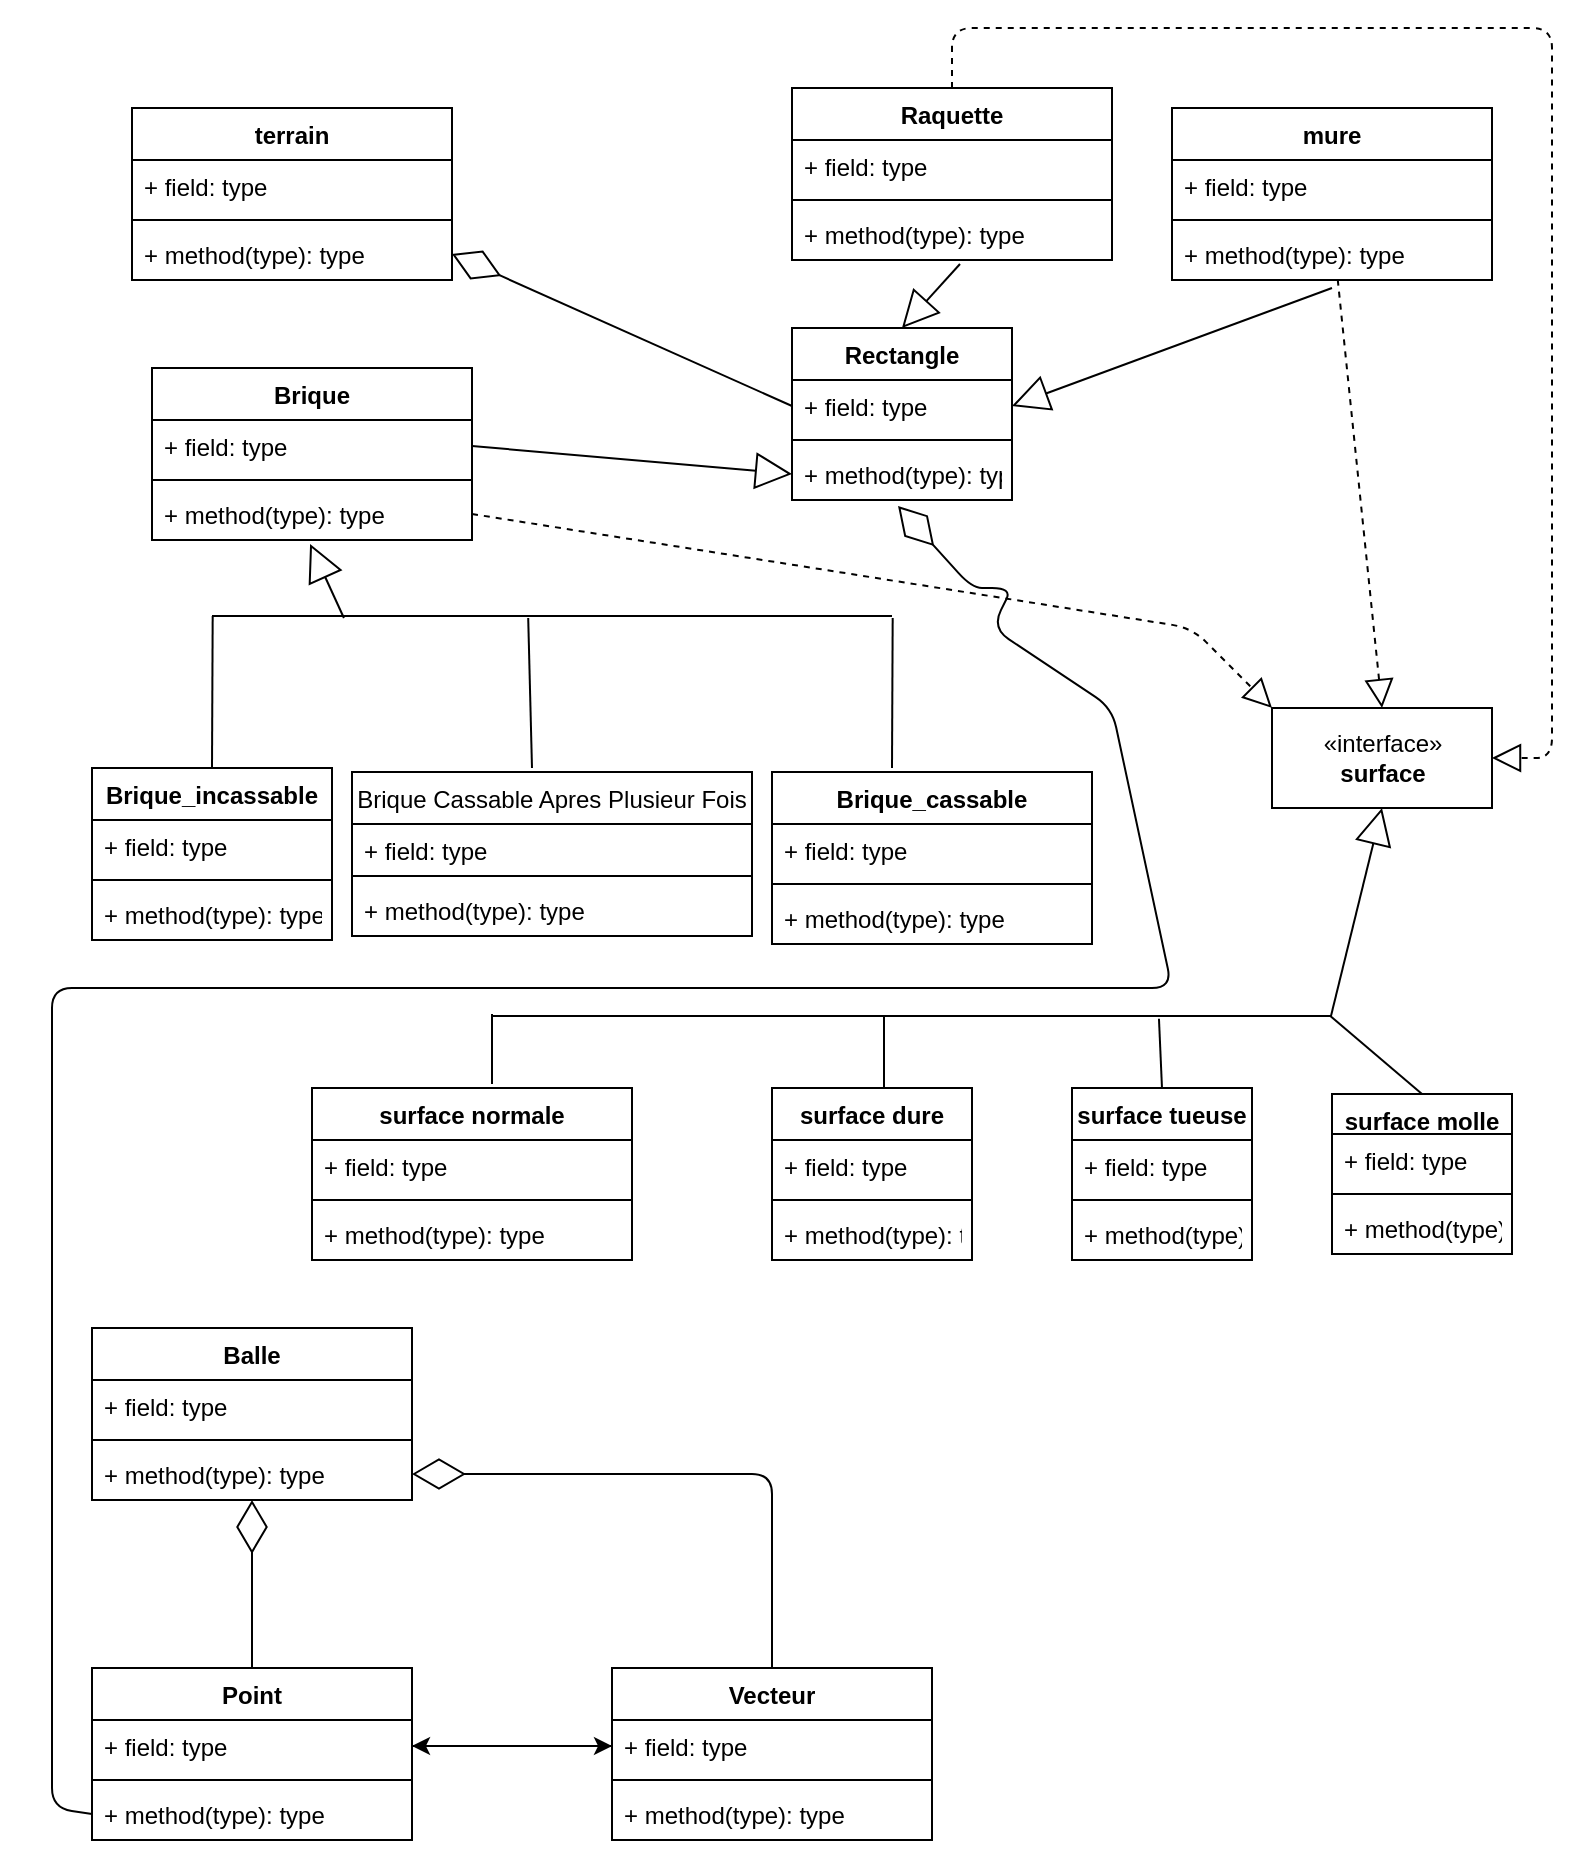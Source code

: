 <mxfile version="13.3.5" type="device"><diagram id="7EAhHd6nvV72Azc0ifNJ" name="Page-1"><mxGraphModel dx="1092" dy="495" grid="1" gridSize="10" guides="1" tooltips="1" connect="1" arrows="1" fold="1" page="1" pageScale="1" pageWidth="827" pageHeight="1169" math="0" shadow="0"><root><mxCell id="0"/><mxCell id="1" parent="0"/><mxCell id="uCddSlwzztI6S-4TWlUA-39" value="" style="endArrow=diamondThin;endFill=0;endSize=24;html=1;exitX=0;exitY=0.5;exitDx=0;exitDy=0;entryX=1;entryY=0.5;entryDx=0;entryDy=0;" parent="1" source="ajzGJKB4eoWRA0TkNDw6-2" target="uCddSlwzztI6S-4TWlUA-37" edge="1"><mxGeometry width="160" relative="1" as="geometry"><mxPoint x="330" y="300" as="sourcePoint"/><mxPoint x="242" y="206" as="targetPoint"/></mxGeometry></mxCell><mxCell id="uCddSlwzztI6S-4TWlUA-42" value="" style="line;strokeWidth=1;fillColor=none;align=left;verticalAlign=middle;spacingTop=-1;spacingLeft=3;spacingRight=3;rotatable=0;labelPosition=right;points=[];portConstraint=eastwest;" parent="1" vertex="1"><mxGeometry x="120" y="370" width="340" height="8" as="geometry"/></mxCell><mxCell id="uCddSlwzztI6S-4TWlUA-43" value="" style="endArrow=block;endSize=16;endFill=0;html=1;entryX=0.494;entryY=1.077;entryDx=0;entryDy=0;entryPerimeter=0;exitX=0.194;exitY=0.625;exitDx=0;exitDy=0;exitPerimeter=0;" parent="1" source="uCddSlwzztI6S-4TWlUA-42" target="uCddSlwzztI6S-4TWlUA-4" edge="1"><mxGeometry x="-0.378" y="94" width="160" relative="1" as="geometry"><mxPoint x="169" y="376" as="sourcePoint"/><mxPoint x="490" y="360" as="targetPoint"/><mxPoint y="-1" as="offset"/></mxGeometry></mxCell><mxCell id="uCddSlwzztI6S-4TWlUA-46" value="" style="endArrow=none;html=1;rounded=0;exitX=0.5;exitY=0;exitDx=0;exitDy=0;entryX=0.001;entryY=0.5;entryDx=0;entryDy=0;entryPerimeter=0;" parent="1" source="uCddSlwzztI6S-4TWlUA-5" target="uCddSlwzztI6S-4TWlUA-42" edge="1"><mxGeometry relative="1" as="geometry"><mxPoint x="330" y="360" as="sourcePoint"/><mxPoint x="80" y="370" as="targetPoint"/></mxGeometry></mxCell><mxCell id="uCddSlwzztI6S-4TWlUA-47" value="" style="endArrow=none;html=1;rounded=0;entryX=0.465;entryY=0.625;entryDx=0;entryDy=0;entryPerimeter=0;exitX=0.5;exitY=0;exitDx=0;exitDy=0;" parent="1" target="uCddSlwzztI6S-4TWlUA-42" edge="1"><mxGeometry relative="1" as="geometry"><mxPoint x="280" y="450" as="sourcePoint"/><mxPoint x="260" y="390" as="targetPoint"/></mxGeometry></mxCell><mxCell id="uCddSlwzztI6S-4TWlUA-48" value="" style="endArrow=none;html=1;rounded=0;entryX=1.001;entryY=0.625;entryDx=0;entryDy=0;entryPerimeter=0;" parent="1" target="uCddSlwzztI6S-4TWlUA-42" edge="1"><mxGeometry relative="1" as="geometry"><mxPoint x="460" y="450" as="sourcePoint"/><mxPoint x="480" y="377" as="targetPoint"/></mxGeometry></mxCell><mxCell id="ddkPmVPPtM57FGAbjqbJ-20" value="" style="line;strokeWidth=1;fillColor=none;align=left;verticalAlign=middle;spacingTop=-1;spacingLeft=3;spacingRight=3;rotatable=0;labelPosition=right;points=[];portConstraint=eastwest;" parent="1" vertex="1"><mxGeometry x="260" y="570" width="420" height="8" as="geometry"/></mxCell><mxCell id="ddkPmVPPtM57FGAbjqbJ-21" value="" style="endArrow=none;html=1;rounded=0;" parent="1" edge="1"><mxGeometry relative="1" as="geometry"><mxPoint x="456" y="610" as="sourcePoint"/><mxPoint x="456" y="574" as="targetPoint"/></mxGeometry></mxCell><mxCell id="ddkPmVPPtM57FGAbjqbJ-22" value="" style="endArrow=none;html=1;rounded=0;exitX=0.5;exitY=0;exitDx=0;exitDy=0;entryX=0.998;entryY=0.5;entryDx=0;entryDy=0;entryPerimeter=0;" parent="1" source="S2RIrQdnJPEuGVKFNJ4b-1" target="ddkPmVPPtM57FGAbjqbJ-20" edge="1"><mxGeometry relative="1" as="geometry"><mxPoint x="466" y="620" as="sourcePoint"/><mxPoint x="690" y="574" as="targetPoint"/></mxGeometry></mxCell><mxCell id="ddkPmVPPtM57FGAbjqbJ-23" value="" style="endArrow=none;html=1;rounded=0;entryX=0;entryY=0.375;entryDx=0;entryDy=0;entryPerimeter=0;" parent="1" target="ddkPmVPPtM57FGAbjqbJ-20" edge="1"><mxGeometry relative="1" as="geometry"><mxPoint x="260" y="608" as="sourcePoint"/><mxPoint x="262" y="580" as="targetPoint"/></mxGeometry></mxCell><mxCell id="ddkPmVPPtM57FGAbjqbJ-24" value="" style="endArrow=block;endSize=16;endFill=0;html=1;exitX=0.999;exitY=0.458;exitDx=0;exitDy=0;exitPerimeter=0;entryX=0.5;entryY=1;entryDx=0;entryDy=0;" parent="1" source="ddkPmVPPtM57FGAbjqbJ-20" target="S2RIrQdnJPEuGVKFNJ4b-20" edge="1"><mxGeometry x="-0.378" y="94" width="160" relative="1" as="geometry"><mxPoint x="179.84" y="385" as="sourcePoint"/><mxPoint x="699.989" y="486" as="targetPoint"/><mxPoint y="-1" as="offset"/></mxGeometry></mxCell><mxCell id="uCddSlwzztI6S-4TWlUA-34" value="terrain" style="swimlane;fontStyle=1;align=center;verticalAlign=top;childLayout=stackLayout;horizontal=1;startSize=26;horizontalStack=0;resizeParent=1;resizeParentMax=0;resizeLast=0;collapsible=1;marginBottom=0;" parent="1" vertex="1"><mxGeometry x="80" y="120" width="160" height="86" as="geometry"/></mxCell><mxCell id="uCddSlwzztI6S-4TWlUA-35" value="+ field: type" style="text;strokeColor=none;fillColor=none;align=left;verticalAlign=top;spacingLeft=4;spacingRight=4;overflow=hidden;rotatable=0;points=[[0,0.5],[1,0.5]];portConstraint=eastwest;" parent="uCddSlwzztI6S-4TWlUA-34" vertex="1"><mxGeometry y="26" width="160" height="26" as="geometry"/></mxCell><mxCell id="uCddSlwzztI6S-4TWlUA-36" value="" style="line;strokeWidth=1;fillColor=none;align=left;verticalAlign=middle;spacingTop=-1;spacingLeft=3;spacingRight=3;rotatable=0;labelPosition=right;points=[];portConstraint=eastwest;" parent="uCddSlwzztI6S-4TWlUA-34" vertex="1"><mxGeometry y="52" width="160" height="8" as="geometry"/></mxCell><mxCell id="uCddSlwzztI6S-4TWlUA-37" value="+ method(type): type" style="text;strokeColor=none;fillColor=none;align=left;verticalAlign=top;spacingLeft=4;spacingRight=4;overflow=hidden;rotatable=0;points=[[0,0.5],[1,0.5]];portConstraint=eastwest;" parent="uCddSlwzztI6S-4TWlUA-34" vertex="1"><mxGeometry y="60" width="160" height="26" as="geometry"/></mxCell><mxCell id="uCddSlwzztI6S-4TWlUA-22" value="mure" style="swimlane;fontStyle=1;align=center;verticalAlign=top;childLayout=stackLayout;horizontal=1;startSize=26;horizontalStack=0;resizeParent=1;resizeParentMax=0;resizeLast=0;collapsible=1;marginBottom=0;" parent="1" vertex="1"><mxGeometry x="600" y="120" width="160" height="86" as="geometry"/></mxCell><mxCell id="uCddSlwzztI6S-4TWlUA-23" value="+ field: type" style="text;strokeColor=none;fillColor=none;align=left;verticalAlign=top;spacingLeft=4;spacingRight=4;overflow=hidden;rotatable=0;points=[[0,0.5],[1,0.5]];portConstraint=eastwest;" parent="uCddSlwzztI6S-4TWlUA-22" vertex="1"><mxGeometry y="26" width="160" height="26" as="geometry"/></mxCell><mxCell id="uCddSlwzztI6S-4TWlUA-24" value="" style="line;strokeWidth=1;fillColor=none;align=left;verticalAlign=middle;spacingTop=-1;spacingLeft=3;spacingRight=3;rotatable=0;labelPosition=right;points=[];portConstraint=eastwest;" parent="uCddSlwzztI6S-4TWlUA-22" vertex="1"><mxGeometry y="52" width="160" height="8" as="geometry"/></mxCell><mxCell id="uCddSlwzztI6S-4TWlUA-25" value="+ method(type): type" style="text;strokeColor=none;fillColor=none;align=left;verticalAlign=top;spacingLeft=4;spacingRight=4;overflow=hidden;rotatable=0;points=[[0,0.5],[1,0.5]];portConstraint=eastwest;" parent="uCddSlwzztI6S-4TWlUA-22" vertex="1"><mxGeometry y="60" width="160" height="26" as="geometry"/></mxCell><mxCell id="uCddSlwzztI6S-4TWlUA-5" value="Brique_incassable" style="swimlane;fontStyle=1;align=center;verticalAlign=top;childLayout=stackLayout;horizontal=1;startSize=26;horizontalStack=0;resizeParent=1;resizeParentMax=0;resizeLast=0;collapsible=1;marginBottom=0;" parent="1" vertex="1"><mxGeometry x="60" y="450" width="120" height="86" as="geometry"/></mxCell><mxCell id="uCddSlwzztI6S-4TWlUA-6" value="+ field: type" style="text;strokeColor=none;fillColor=none;align=left;verticalAlign=top;spacingLeft=4;spacingRight=4;overflow=hidden;rotatable=0;points=[[0,0.5],[1,0.5]];portConstraint=eastwest;" parent="uCddSlwzztI6S-4TWlUA-5" vertex="1"><mxGeometry y="26" width="120" height="26" as="geometry"/></mxCell><mxCell id="uCddSlwzztI6S-4TWlUA-7" value="" style="line;strokeWidth=1;fillColor=none;align=left;verticalAlign=middle;spacingTop=-1;spacingLeft=3;spacingRight=3;rotatable=0;labelPosition=right;points=[];portConstraint=eastwest;" parent="uCddSlwzztI6S-4TWlUA-5" vertex="1"><mxGeometry y="52" width="120" height="8" as="geometry"/></mxCell><mxCell id="uCddSlwzztI6S-4TWlUA-8" value="+ method(type): type" style="text;strokeColor=none;fillColor=none;align=left;verticalAlign=top;spacingLeft=4;spacingRight=4;overflow=hidden;rotatable=0;points=[[0,0.5],[1,0.5]];portConstraint=eastwest;" parent="uCddSlwzztI6S-4TWlUA-5" vertex="1"><mxGeometry y="60" width="120" height="26" as="geometry"/></mxCell><mxCell id="uCddSlwzztI6S-4TWlUA-1" value="Brique" style="swimlane;fontStyle=1;align=center;verticalAlign=top;childLayout=stackLayout;horizontal=1;startSize=26;horizontalStack=0;resizeParent=1;resizeParentMax=0;resizeLast=0;collapsible=1;marginBottom=0;" parent="1" vertex="1"><mxGeometry x="90" y="250" width="160" height="86" as="geometry"/></mxCell><mxCell id="uCddSlwzztI6S-4TWlUA-2" value="+ field: type" style="text;strokeColor=none;fillColor=none;align=left;verticalAlign=top;spacingLeft=4;spacingRight=4;overflow=hidden;rotatable=0;points=[[0,0.5],[1,0.5]];portConstraint=eastwest;" parent="uCddSlwzztI6S-4TWlUA-1" vertex="1"><mxGeometry y="26" width="160" height="26" as="geometry"/></mxCell><mxCell id="uCddSlwzztI6S-4TWlUA-3" value="" style="line;strokeWidth=1;fillColor=none;align=left;verticalAlign=middle;spacingTop=-1;spacingLeft=3;spacingRight=3;rotatable=0;labelPosition=right;points=[];portConstraint=eastwest;" parent="uCddSlwzztI6S-4TWlUA-1" vertex="1"><mxGeometry y="52" width="160" height="8" as="geometry"/></mxCell><mxCell id="uCddSlwzztI6S-4TWlUA-4" value="+ method(type): type" style="text;strokeColor=none;fillColor=none;align=left;verticalAlign=top;spacingLeft=4;spacingRight=4;overflow=hidden;rotatable=0;points=[[0,0.5],[1,0.5]];portConstraint=eastwest;" parent="uCddSlwzztI6S-4TWlUA-1" vertex="1"><mxGeometry y="60" width="160" height="26" as="geometry"/></mxCell><mxCell id="uCddSlwzztI6S-4TWlUA-13" value="Brique_cassable" style="swimlane;fontStyle=1;align=center;verticalAlign=top;childLayout=stackLayout;horizontal=1;startSize=26;horizontalStack=0;resizeParent=1;resizeParentMax=0;resizeLast=0;collapsible=1;marginBottom=0;" parent="1" vertex="1"><mxGeometry x="400" y="452" width="160" height="86" as="geometry"/></mxCell><mxCell id="uCddSlwzztI6S-4TWlUA-14" value="+ field: type" style="text;strokeColor=none;fillColor=none;align=left;verticalAlign=top;spacingLeft=4;spacingRight=4;overflow=hidden;rotatable=0;points=[[0,0.5],[1,0.5]];portConstraint=eastwest;" parent="uCddSlwzztI6S-4TWlUA-13" vertex="1"><mxGeometry y="26" width="160" height="26" as="geometry"/></mxCell><mxCell id="uCddSlwzztI6S-4TWlUA-15" value="" style="line;strokeWidth=1;fillColor=none;align=left;verticalAlign=middle;spacingTop=-1;spacingLeft=3;spacingRight=3;rotatable=0;labelPosition=right;points=[];portConstraint=eastwest;" parent="uCddSlwzztI6S-4TWlUA-13" vertex="1"><mxGeometry y="52" width="160" height="8" as="geometry"/></mxCell><mxCell id="uCddSlwzztI6S-4TWlUA-16" value="+ method(type): type" style="text;strokeColor=none;fillColor=none;align=left;verticalAlign=top;spacingLeft=4;spacingRight=4;overflow=hidden;rotatable=0;points=[[0,0.5],[1,0.5]];portConstraint=eastwest;" parent="uCddSlwzztI6S-4TWlUA-13" vertex="1"><mxGeometry y="60" width="160" height="26" as="geometry"/></mxCell><mxCell id="uCddSlwzztI6S-4TWlUA-17" value="Brique Cassable Apres Plusieur Fois&#10;" style="swimlane;fontStyle=0;align=center;verticalAlign=top;childLayout=stackLayout;horizontal=1;startSize=26;horizontalStack=0;resizeParent=1;resizeParentMax=0;resizeLast=0;collapsible=1;marginBottom=0;" parent="1" vertex="1"><mxGeometry x="190" y="452" width="200" height="82" as="geometry"/></mxCell><mxCell id="uCddSlwzztI6S-4TWlUA-18" value="+ field: type" style="text;strokeColor=none;fillColor=none;align=left;verticalAlign=top;spacingLeft=4;spacingRight=4;overflow=hidden;rotatable=0;points=[[0,0.5],[1,0.5]];portConstraint=eastwest;" parent="uCddSlwzztI6S-4TWlUA-17" vertex="1"><mxGeometry y="26" width="200" height="22" as="geometry"/></mxCell><mxCell id="uCddSlwzztI6S-4TWlUA-19" value="" style="line;strokeWidth=1;fillColor=none;align=left;verticalAlign=middle;spacingTop=-1;spacingLeft=3;spacingRight=3;rotatable=0;labelPosition=right;points=[];portConstraint=eastwest;" parent="uCddSlwzztI6S-4TWlUA-17" vertex="1"><mxGeometry y="48" width="200" height="8" as="geometry"/></mxCell><mxCell id="uCddSlwzztI6S-4TWlUA-20" value="+ method(type): type" style="text;strokeColor=none;fillColor=none;align=left;verticalAlign=top;spacingLeft=4;spacingRight=4;overflow=hidden;rotatable=0;points=[[0,0.5],[1,0.5]];portConstraint=eastwest;" parent="uCddSlwzztI6S-4TWlUA-17" vertex="1"><mxGeometry y="56" width="200" height="26" as="geometry"/></mxCell><mxCell id="uCddSlwzztI6S-4TWlUA-30" value="Raquette" style="swimlane;fontStyle=1;align=center;verticalAlign=top;childLayout=stackLayout;horizontal=1;startSize=26;horizontalStack=0;resizeParent=1;resizeParentMax=0;resizeLast=0;collapsible=1;marginBottom=0;" parent="1" vertex="1"><mxGeometry x="410" y="110" width="160" height="86" as="geometry"/></mxCell><mxCell id="uCddSlwzztI6S-4TWlUA-31" value="+ field: type" style="text;strokeColor=none;fillColor=none;align=left;verticalAlign=top;spacingLeft=4;spacingRight=4;overflow=hidden;rotatable=0;points=[[0,0.5],[1,0.5]];portConstraint=eastwest;" parent="uCddSlwzztI6S-4TWlUA-30" vertex="1"><mxGeometry y="26" width="160" height="26" as="geometry"/></mxCell><mxCell id="uCddSlwzztI6S-4TWlUA-32" value="" style="line;strokeWidth=1;fillColor=none;align=left;verticalAlign=middle;spacingTop=-1;spacingLeft=3;spacingRight=3;rotatable=0;labelPosition=right;points=[];portConstraint=eastwest;" parent="uCddSlwzztI6S-4TWlUA-30" vertex="1"><mxGeometry y="52" width="160" height="8" as="geometry"/></mxCell><mxCell id="uCddSlwzztI6S-4TWlUA-33" value="+ method(type): type" style="text;strokeColor=none;fillColor=none;align=left;verticalAlign=top;spacingLeft=4;spacingRight=4;overflow=hidden;rotatable=0;points=[[0,0.5],[1,0.5]];portConstraint=eastwest;" parent="uCddSlwzztI6S-4TWlUA-30" vertex="1"><mxGeometry y="60" width="160" height="26" as="geometry"/></mxCell><mxCell id="ddkPmVPPtM57FGAbjqbJ-8" value="surface normale" style="swimlane;fontStyle=1;align=center;verticalAlign=top;childLayout=stackLayout;horizontal=1;startSize=26;horizontalStack=0;resizeParent=1;resizeParentMax=0;resizeLast=0;collapsible=1;marginBottom=0;" parent="1" vertex="1"><mxGeometry x="170" y="610" width="160" height="86" as="geometry"/></mxCell><mxCell id="ddkPmVPPtM57FGAbjqbJ-9" value="+ field: type" style="text;strokeColor=none;fillColor=none;align=left;verticalAlign=top;spacingLeft=4;spacingRight=4;overflow=hidden;rotatable=0;points=[[0,0.5],[1,0.5]];portConstraint=eastwest;" parent="ddkPmVPPtM57FGAbjqbJ-8" vertex="1"><mxGeometry y="26" width="160" height="26" as="geometry"/></mxCell><mxCell id="ddkPmVPPtM57FGAbjqbJ-10" value="" style="line;strokeWidth=1;fillColor=none;align=left;verticalAlign=middle;spacingTop=-1;spacingLeft=3;spacingRight=3;rotatable=0;labelPosition=right;points=[];portConstraint=eastwest;" parent="ddkPmVPPtM57FGAbjqbJ-8" vertex="1"><mxGeometry y="52" width="160" height="8" as="geometry"/></mxCell><mxCell id="ddkPmVPPtM57FGAbjqbJ-11" value="+ method(type): type" style="text;strokeColor=none;fillColor=none;align=left;verticalAlign=top;spacingLeft=4;spacingRight=4;overflow=hidden;rotatable=0;points=[[0,0.5],[1,0.5]];portConstraint=eastwest;" parent="ddkPmVPPtM57FGAbjqbJ-8" vertex="1"><mxGeometry y="60" width="160" height="26" as="geometry"/></mxCell><mxCell id="ajzGJKB4eoWRA0TkNDw6-1" value="Rectangle" style="swimlane;fontStyle=1;align=center;verticalAlign=top;childLayout=stackLayout;horizontal=1;startSize=26;horizontalStack=0;resizeParent=1;resizeParentMax=0;resizeLast=0;collapsible=1;marginBottom=0;" parent="1" vertex="1"><mxGeometry x="410" y="230" width="110" height="86" as="geometry"/></mxCell><mxCell id="ajzGJKB4eoWRA0TkNDw6-2" value="+ field: type" style="text;strokeColor=none;fillColor=none;align=left;verticalAlign=top;spacingLeft=4;spacingRight=4;overflow=hidden;rotatable=0;points=[[0,0.5],[1,0.5]];portConstraint=eastwest;" parent="ajzGJKB4eoWRA0TkNDw6-1" vertex="1"><mxGeometry y="26" width="110" height="26" as="geometry"/></mxCell><mxCell id="ajzGJKB4eoWRA0TkNDw6-3" value="" style="line;strokeWidth=1;fillColor=none;align=left;verticalAlign=middle;spacingTop=-1;spacingLeft=3;spacingRight=3;rotatable=0;labelPosition=right;points=[];portConstraint=eastwest;" parent="ajzGJKB4eoWRA0TkNDw6-1" vertex="1"><mxGeometry y="52" width="110" height="8" as="geometry"/></mxCell><mxCell id="ajzGJKB4eoWRA0TkNDw6-4" value="+ method(type): type" style="text;strokeColor=none;fillColor=none;align=left;verticalAlign=top;spacingLeft=4;spacingRight=4;overflow=hidden;rotatable=0;points=[[0,0.5],[1,0.5]];portConstraint=eastwest;" parent="ajzGJKB4eoWRA0TkNDw6-1" vertex="1"><mxGeometry y="60" width="110" height="26" as="geometry"/></mxCell><mxCell id="ddkPmVPPtM57FGAbjqbJ-34" value="Balle" style="swimlane;fontStyle=1;align=center;verticalAlign=top;childLayout=stackLayout;horizontal=1;startSize=26;horizontalStack=0;resizeParent=1;resizeParentMax=0;resizeLast=0;collapsible=1;marginBottom=0;" parent="1" vertex="1"><mxGeometry x="60" y="730" width="160" height="86" as="geometry"/></mxCell><mxCell id="ddkPmVPPtM57FGAbjqbJ-35" value="+ field: type" style="text;strokeColor=none;fillColor=none;align=left;verticalAlign=top;spacingLeft=4;spacingRight=4;overflow=hidden;rotatable=0;points=[[0,0.5],[1,0.5]];portConstraint=eastwest;" parent="ddkPmVPPtM57FGAbjqbJ-34" vertex="1"><mxGeometry y="26" width="160" height="26" as="geometry"/></mxCell><mxCell id="ddkPmVPPtM57FGAbjqbJ-36" value="" style="line;strokeWidth=1;fillColor=none;align=left;verticalAlign=middle;spacingTop=-1;spacingLeft=3;spacingRight=3;rotatable=0;labelPosition=right;points=[];portConstraint=eastwest;" parent="ddkPmVPPtM57FGAbjqbJ-34" vertex="1"><mxGeometry y="52" width="160" height="8" as="geometry"/></mxCell><mxCell id="ddkPmVPPtM57FGAbjqbJ-37" value="+ method(type): type" style="text;strokeColor=none;fillColor=none;align=left;verticalAlign=top;spacingLeft=4;spacingRight=4;overflow=hidden;rotatable=0;points=[[0,0.5],[1,0.5]];portConstraint=eastwest;" parent="ddkPmVPPtM57FGAbjqbJ-34" vertex="1"><mxGeometry y="60" width="160" height="26" as="geometry"/></mxCell><mxCell id="ddkPmVPPtM57FGAbjqbJ-38" value="Vecteur" style="swimlane;fontStyle=1;align=center;verticalAlign=top;childLayout=stackLayout;horizontal=1;startSize=26;horizontalStack=0;resizeParent=1;resizeParentMax=0;resizeLast=0;collapsible=1;marginBottom=0;" parent="1" vertex="1"><mxGeometry x="320" y="900" width="160" height="86" as="geometry"/></mxCell><mxCell id="ddkPmVPPtM57FGAbjqbJ-39" value="+ field: type" style="text;strokeColor=none;fillColor=none;align=left;verticalAlign=top;spacingLeft=4;spacingRight=4;overflow=hidden;rotatable=0;points=[[0,0.5],[1,0.5]];portConstraint=eastwest;" parent="ddkPmVPPtM57FGAbjqbJ-38" vertex="1"><mxGeometry y="26" width="160" height="26" as="geometry"/></mxCell><mxCell id="ddkPmVPPtM57FGAbjqbJ-40" value="" style="line;strokeWidth=1;fillColor=none;align=left;verticalAlign=middle;spacingTop=-1;spacingLeft=3;spacingRight=3;rotatable=0;labelPosition=right;points=[];portConstraint=eastwest;" parent="ddkPmVPPtM57FGAbjqbJ-38" vertex="1"><mxGeometry y="52" width="160" height="8" as="geometry"/></mxCell><mxCell id="ddkPmVPPtM57FGAbjqbJ-41" value="+ method(type): type" style="text;strokeColor=none;fillColor=none;align=left;verticalAlign=top;spacingLeft=4;spacingRight=4;overflow=hidden;rotatable=0;points=[[0,0.5],[1,0.5]];portConstraint=eastwest;" parent="ddkPmVPPtM57FGAbjqbJ-38" vertex="1"><mxGeometry y="60" width="160" height="26" as="geometry"/></mxCell><mxCell id="ddkPmVPPtM57FGAbjqbJ-46" value="" style="endArrow=diamondThin;endFill=0;endSize=24;html=1;" parent="1" source="ddkPmVPPtM57FGAbjqbJ-42" target="ddkPmVPPtM57FGAbjqbJ-37" edge="1"><mxGeometry width="160" relative="1" as="geometry"><mxPoint x="170.08" y="258.022" as="sourcePoint"/><mxPoint x="169.04" y="216" as="targetPoint"/><Array as="points"/></mxGeometry></mxCell><mxCell id="ddkPmVPPtM57FGAbjqbJ-42" value="Point" style="swimlane;fontStyle=1;align=center;verticalAlign=top;childLayout=stackLayout;horizontal=1;startSize=26;horizontalStack=0;resizeParent=1;resizeParentMax=0;resizeLast=0;collapsible=1;marginBottom=0;" parent="1" vertex="1"><mxGeometry x="60" y="900" width="160" height="86" as="geometry"/></mxCell><mxCell id="ddkPmVPPtM57FGAbjqbJ-43" value="+ field: type" style="text;strokeColor=none;fillColor=none;align=left;verticalAlign=top;spacingLeft=4;spacingRight=4;overflow=hidden;rotatable=0;points=[[0,0.5],[1,0.5]];portConstraint=eastwest;" parent="ddkPmVPPtM57FGAbjqbJ-42" vertex="1"><mxGeometry y="26" width="160" height="26" as="geometry"/></mxCell><mxCell id="ddkPmVPPtM57FGAbjqbJ-44" value="" style="line;strokeWidth=1;fillColor=none;align=left;verticalAlign=middle;spacingTop=-1;spacingLeft=3;spacingRight=3;rotatable=0;labelPosition=right;points=[];portConstraint=eastwest;" parent="ddkPmVPPtM57FGAbjqbJ-42" vertex="1"><mxGeometry y="52" width="160" height="8" as="geometry"/></mxCell><mxCell id="ddkPmVPPtM57FGAbjqbJ-45" value="+ method(type): type" style="text;strokeColor=none;fillColor=none;align=left;verticalAlign=top;spacingLeft=4;spacingRight=4;overflow=hidden;rotatable=0;points=[[0,0.5],[1,0.5]];portConstraint=eastwest;" parent="ddkPmVPPtM57FGAbjqbJ-42" vertex="1"><mxGeometry y="60" width="160" height="26" as="geometry"/></mxCell><mxCell id="ddkPmVPPtM57FGAbjqbJ-47" value="" style="endArrow=diamondThin;endFill=0;endSize=24;html=1;entryX=1;entryY=0.5;entryDx=0;entryDy=0;exitX=0.5;exitY=0;exitDx=0;exitDy=0;" parent="1" source="ddkPmVPPtM57FGAbjqbJ-38" target="ddkPmVPPtM57FGAbjqbJ-37" edge="1"><mxGeometry width="160" relative="1" as="geometry"><mxPoint x="340" y="894" as="sourcePoint"/><mxPoint x="340" y="810.0" as="targetPoint"/><Array as="points"><mxPoint x="400" y="803"/></Array></mxGeometry></mxCell><mxCell id="ddkPmVPPtM57FGAbjqbJ-12" value="surface dure" style="swimlane;fontStyle=1;align=center;verticalAlign=top;childLayout=stackLayout;horizontal=1;startSize=26;horizontalStack=0;resizeParent=1;resizeParentMax=0;resizeLast=0;collapsible=1;marginBottom=0;" parent="1" vertex="1"><mxGeometry x="400" y="610" width="100" height="86" as="geometry"/></mxCell><mxCell id="ddkPmVPPtM57FGAbjqbJ-13" value="+ field: type" style="text;strokeColor=none;fillColor=none;align=left;verticalAlign=top;spacingLeft=4;spacingRight=4;overflow=hidden;rotatable=0;points=[[0,0.5],[1,0.5]];portConstraint=eastwest;" parent="ddkPmVPPtM57FGAbjqbJ-12" vertex="1"><mxGeometry y="26" width="100" height="26" as="geometry"/></mxCell><mxCell id="ddkPmVPPtM57FGAbjqbJ-14" value="" style="line;strokeWidth=1;fillColor=none;align=left;verticalAlign=middle;spacingTop=-1;spacingLeft=3;spacingRight=3;rotatable=0;labelPosition=right;points=[];portConstraint=eastwest;" parent="ddkPmVPPtM57FGAbjqbJ-12" vertex="1"><mxGeometry y="52" width="100" height="8" as="geometry"/></mxCell><mxCell id="ddkPmVPPtM57FGAbjqbJ-15" value="+ method(type): type" style="text;strokeColor=none;fillColor=none;align=left;verticalAlign=top;spacingLeft=4;spacingRight=4;overflow=hidden;rotatable=0;points=[[0,0.5],[1,0.5]];portConstraint=eastwest;" parent="ddkPmVPPtM57FGAbjqbJ-12" vertex="1"><mxGeometry y="60" width="100" height="26" as="geometry"/></mxCell><mxCell id="ddkPmVPPtM57FGAbjqbJ-16" value="surface tueuse" style="swimlane;fontStyle=1;align=center;verticalAlign=top;childLayout=stackLayout;horizontal=1;startSize=26;horizontalStack=0;resizeParent=1;resizeParentMax=0;resizeLast=0;collapsible=1;marginBottom=0;" parent="1" vertex="1"><mxGeometry x="550" y="610" width="90" height="86" as="geometry"/></mxCell><mxCell id="ddkPmVPPtM57FGAbjqbJ-17" value="+ field: type" style="text;strokeColor=none;fillColor=none;align=left;verticalAlign=top;spacingLeft=4;spacingRight=4;overflow=hidden;rotatable=0;points=[[0,0.5],[1,0.5]];portConstraint=eastwest;" parent="ddkPmVPPtM57FGAbjqbJ-16" vertex="1"><mxGeometry y="26" width="90" height="26" as="geometry"/></mxCell><mxCell id="ddkPmVPPtM57FGAbjqbJ-18" value="" style="line;strokeWidth=1;fillColor=none;align=left;verticalAlign=middle;spacingTop=-1;spacingLeft=3;spacingRight=3;rotatable=0;labelPosition=right;points=[];portConstraint=eastwest;" parent="ddkPmVPPtM57FGAbjqbJ-16" vertex="1"><mxGeometry y="52" width="90" height="8" as="geometry"/></mxCell><mxCell id="ddkPmVPPtM57FGAbjqbJ-19" value="+ method(type): type" style="text;strokeColor=none;fillColor=none;align=left;verticalAlign=top;spacingLeft=4;spacingRight=4;overflow=hidden;rotatable=0;points=[[0,0.5],[1,0.5]];portConstraint=eastwest;" parent="ddkPmVPPtM57FGAbjqbJ-16" vertex="1"><mxGeometry y="60" width="90" height="26" as="geometry"/></mxCell><mxCell id="S2RIrQdnJPEuGVKFNJ4b-1" value="surface molle" style="swimlane;fontStyle=1;align=center;verticalAlign=top;childLayout=stackLayout;horizontal=1;startSize=20;horizontalStack=0;resizeParent=1;resizeParentMax=0;resizeLast=0;collapsible=1;marginBottom=0;" parent="1" vertex="1"><mxGeometry x="680" y="613" width="90" height="80" as="geometry"/></mxCell><mxCell id="S2RIrQdnJPEuGVKFNJ4b-2" value="+ field: type" style="text;strokeColor=none;fillColor=none;align=left;verticalAlign=top;spacingLeft=4;spacingRight=4;overflow=hidden;rotatable=0;points=[[0,0.5],[1,0.5]];portConstraint=eastwest;" parent="S2RIrQdnJPEuGVKFNJ4b-1" vertex="1"><mxGeometry y="20" width="90" height="26" as="geometry"/></mxCell><mxCell id="S2RIrQdnJPEuGVKFNJ4b-3" value="" style="line;strokeWidth=1;fillColor=none;align=left;verticalAlign=middle;spacingTop=-1;spacingLeft=3;spacingRight=3;rotatable=0;labelPosition=right;points=[];portConstraint=eastwest;" parent="S2RIrQdnJPEuGVKFNJ4b-1" vertex="1"><mxGeometry y="46" width="90" height="8" as="geometry"/></mxCell><mxCell id="S2RIrQdnJPEuGVKFNJ4b-4" value="+ method(type): type" style="text;strokeColor=none;fillColor=none;align=left;verticalAlign=top;spacingLeft=4;spacingRight=4;overflow=hidden;rotatable=0;points=[[0,0.5],[1,0.5]];portConstraint=eastwest;" parent="S2RIrQdnJPEuGVKFNJ4b-1" vertex="1"><mxGeometry y="54" width="90" height="26" as="geometry"/></mxCell><mxCell id="S2RIrQdnJPEuGVKFNJ4b-10" value="" style="endArrow=none;html=1;rounded=0;exitX=0.5;exitY=0;exitDx=0;exitDy=0;entryX=0.794;entryY=0.667;entryDx=0;entryDy=0;entryPerimeter=0;" parent="1" source="ddkPmVPPtM57FGAbjqbJ-16" target="ddkPmVPPtM57FGAbjqbJ-20" edge="1"><mxGeometry relative="1" as="geometry"><mxPoint x="735" y="623" as="sourcePoint"/><mxPoint x="595" y="590" as="targetPoint"/></mxGeometry></mxCell><mxCell id="S2RIrQdnJPEuGVKFNJ4b-11" value="" style="endArrow=block;dashed=1;endFill=0;endSize=12;html=1;exitX=1;exitY=0.5;exitDx=0;exitDy=0;entryX=0;entryY=0;entryDx=0;entryDy=0;" parent="1" source="uCddSlwzztI6S-4TWlUA-4" target="S2RIrQdnJPEuGVKFNJ4b-20" edge="1"><mxGeometry width="160" relative="1" as="geometry"><mxPoint x="260.0" y="299" as="sourcePoint"/><mxPoint x="630" y="400" as="targetPoint"/><Array as="points"><mxPoint x="610" y="380"/></Array></mxGeometry></mxCell><mxCell id="S2RIrQdnJPEuGVKFNJ4b-12" value="" style="endArrow=block;dashed=1;endFill=0;endSize=12;html=1;exitX=0.518;exitY=0.995;exitDx=0;exitDy=0;exitPerimeter=0;entryX=0.5;entryY=0;entryDx=0;entryDy=0;" parent="1" source="uCddSlwzztI6S-4TWlUA-25" target="S2RIrQdnJPEuGVKFNJ4b-20" edge="1"><mxGeometry width="160" relative="1" as="geometry"><mxPoint x="650" y="280" as="sourcePoint"/><mxPoint x="710" y="400" as="targetPoint"/></mxGeometry></mxCell><mxCell id="S2RIrQdnJPEuGVKFNJ4b-14" value="" style="endArrow=block;dashed=1;endFill=0;endSize=12;html=1;exitX=0.5;exitY=0;exitDx=0;exitDy=0;entryX=1;entryY=0.5;entryDx=0;entryDy=0;" parent="1" source="uCddSlwzztI6S-4TWlUA-30" target="S2RIrQdnJPEuGVKFNJ4b-20" edge="1"><mxGeometry width="160" relative="1" as="geometry"><mxPoint x="692.88" y="215.87" as="sourcePoint"/><mxPoint x="790" y="400" as="targetPoint"/><Array as="points"><mxPoint x="490" y="80"/><mxPoint x="790" y="80"/><mxPoint x="790" y="445"/></Array></mxGeometry></mxCell><mxCell id="S2RIrQdnJPEuGVKFNJ4b-20" value="«interface»&lt;br&gt;&lt;span style=&quot;font-weight: 700&quot;&gt;surface&lt;/span&gt;" style="html=1;" parent="1" vertex="1"><mxGeometry x="650" y="420" width="110" height="50" as="geometry"/></mxCell><mxCell id="S2RIrQdnJPEuGVKFNJ4b-22" value="" style="endArrow=diamondThin;endFill=0;endSize=24;html=1;exitX=0;exitY=0.5;exitDx=0;exitDy=0;entryX=0.482;entryY=1.115;entryDx=0;entryDy=0;entryPerimeter=0;" parent="1" source="ddkPmVPPtM57FGAbjqbJ-45" target="ajzGJKB4eoWRA0TkNDw6-4" edge="1"><mxGeometry width="160" relative="1" as="geometry"><mxPoint x="60" y="890" as="sourcePoint"/><mxPoint x="150" y="826" as="targetPoint"/><Array as="points"><mxPoint x="40" y="970"/><mxPoint x="40" y="560"/><mxPoint x="140" y="560"/><mxPoint x="180" y="560"/><mxPoint x="600" y="560"/><mxPoint x="570" y="420"/><mxPoint x="510" y="380"/><mxPoint x="520" y="360"/><mxPoint x="500" y="360"/></Array></mxGeometry></mxCell><mxCell id="ajzGJKB4eoWRA0TkNDw6-5" value="" style="endArrow=block;endSize=16;endFill=0;html=1;entryX=0;entryY=0.5;entryDx=0;entryDy=0;exitX=1;exitY=0.5;exitDx=0;exitDy=0;" parent="1" source="uCddSlwzztI6S-4TWlUA-2" target="ajzGJKB4eoWRA0TkNDw6-4" edge="1"><mxGeometry x="-0.378" y="94" width="160" relative="1" as="geometry"><mxPoint x="240" y="280" as="sourcePoint"/><mxPoint x="179.04" y="348.002" as="targetPoint"/><mxPoint y="-1" as="offset"/></mxGeometry></mxCell><mxCell id="ajzGJKB4eoWRA0TkNDw6-6" value="" style="endArrow=block;endSize=16;endFill=0;html=1;entryX=0.5;entryY=0;entryDx=0;entryDy=0;exitX=0.525;exitY=1.077;exitDx=0;exitDy=0;exitPerimeter=0;" parent="1" source="uCddSlwzztI6S-4TWlUA-33" target="ajzGJKB4eoWRA0TkNDw6-1" edge="1"><mxGeometry x="-0.378" y="94" width="160" relative="1" as="geometry"><mxPoint x="260" y="299" as="sourcePoint"/><mxPoint x="420" y="313" as="targetPoint"/><mxPoint y="-1" as="offset"/></mxGeometry></mxCell><mxCell id="ajzGJKB4eoWRA0TkNDw6-7" value="" style="endArrow=block;endSize=16;endFill=0;html=1;entryX=1;entryY=0.5;entryDx=0;entryDy=0;" parent="1" target="ajzGJKB4eoWRA0TkNDw6-2" edge="1"><mxGeometry x="-0.378" y="94" width="160" relative="1" as="geometry"><mxPoint x="680" y="210" as="sourcePoint"/><mxPoint x="420" y="279" as="targetPoint"/><mxPoint y="-1" as="offset"/></mxGeometry></mxCell><mxCell id="3P3AUZQwTGWO7-vFjspl-2" value="" style="endArrow=classic;html=1;exitX=1;exitY=0.5;exitDx=0;exitDy=0;entryX=0;entryY=0.5;entryDx=0;entryDy=0;" edge="1" parent="1" source="ddkPmVPPtM57FGAbjqbJ-43" target="ddkPmVPPtM57FGAbjqbJ-39"><mxGeometry width="50" height="50" relative="1" as="geometry"><mxPoint x="390" y="820" as="sourcePoint"/><mxPoint x="440" y="770" as="targetPoint"/></mxGeometry></mxCell><mxCell id="3P3AUZQwTGWO7-vFjspl-3" value="" style="endArrow=classic;html=1;exitX=0;exitY=0.5;exitDx=0;exitDy=0;entryX=1;entryY=0.5;entryDx=0;entryDy=0;" edge="1" parent="1" source="ddkPmVPPtM57FGAbjqbJ-39" target="ddkPmVPPtM57FGAbjqbJ-43"><mxGeometry width="50" height="50" relative="1" as="geometry"><mxPoint x="330" y="949" as="sourcePoint"/><mxPoint x="230" y="949" as="targetPoint"/></mxGeometry></mxCell></root></mxGraphModel></diagram></mxfile>
